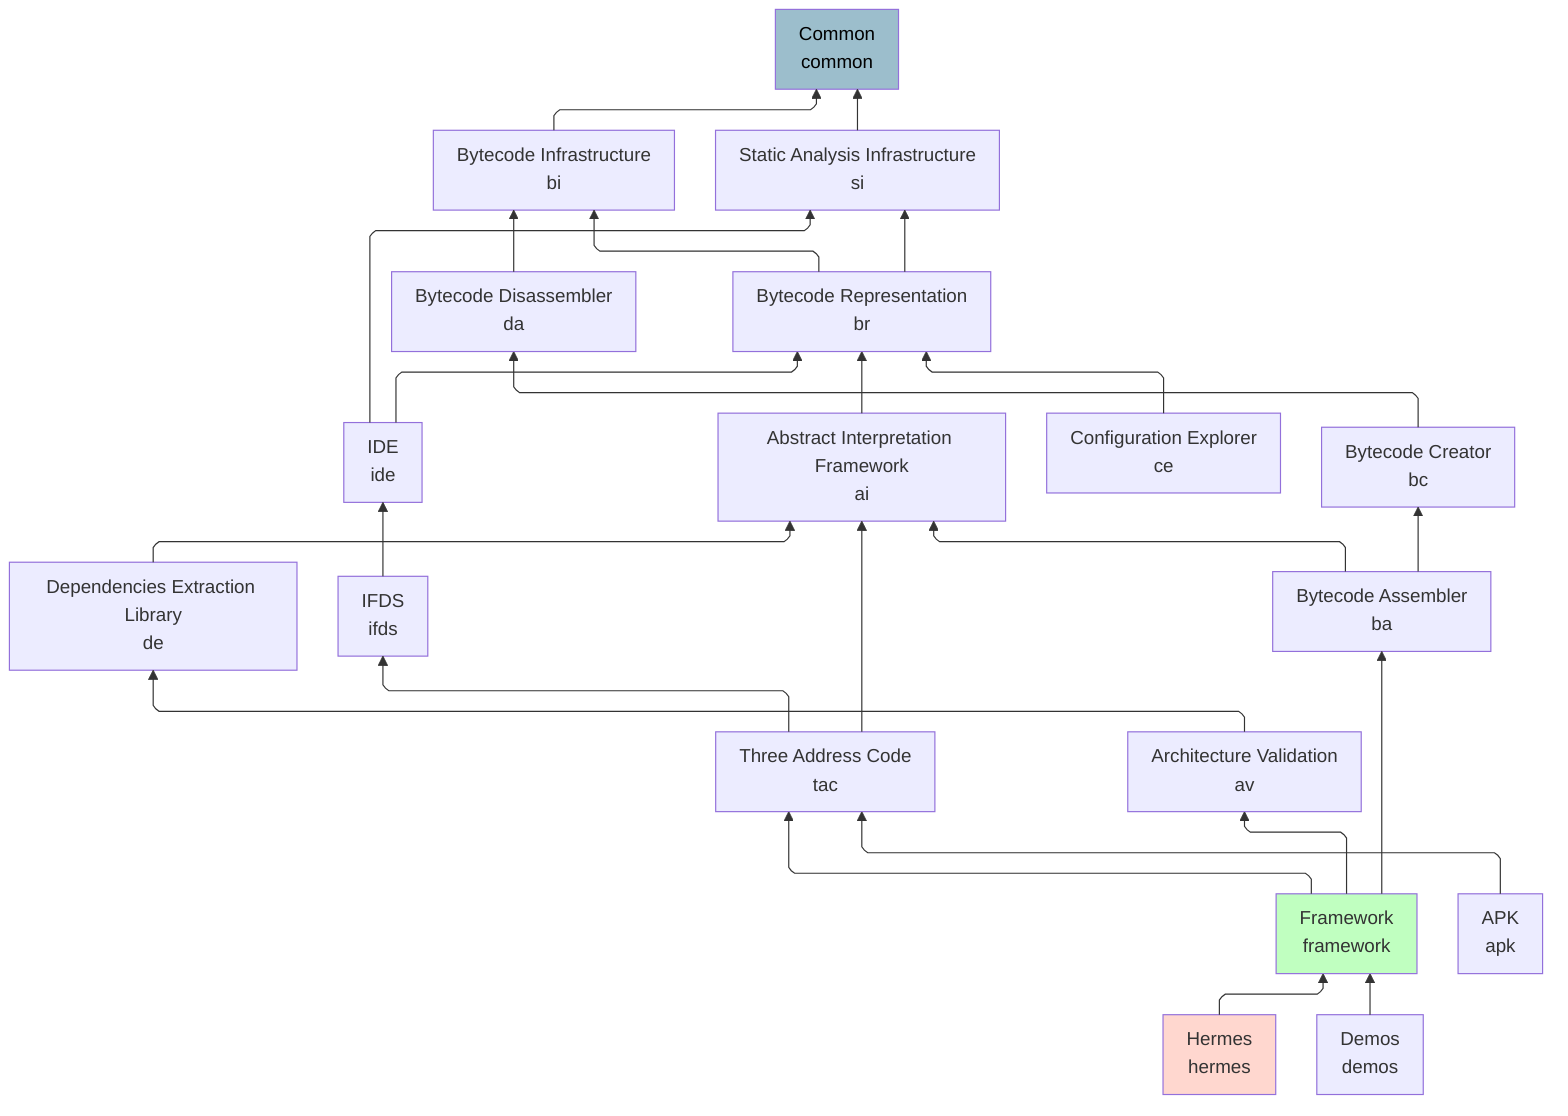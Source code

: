 %%{ init: { 'flowchart': { 'defaultRenderer': 'elk', 'curve': 'linear', 'padding': 10, 'wrappingWidth': 205 } } }%%
flowchart BT
    Framework[Framework<br>framework]
    ThreeAddressCode[Three Address Code<br>tac]
    APK[APK<br>apk]
    DependenciesExtractionLibrary[Dependencies Extraction Library<br>de]
    IDE[IDE<br>ide]
    BytecodeInfrastructure[Bytecode Infrastructure<br>bi]
    AbstractInterpretationFramework[Abstract Interpretation Framework<br>ai]
    Hermes[Hermes<br>hermes]
    ConfigurationExplorer[Configuration Explorer<br>ce]
    Common[Common<br>common]
    BytecodeDisassembler[Bytecode Disassembler<br>da]
    StaticAnalysisInfrastructure[Static Analysis Infrastructure<br>si]
    IFDS[IFDS<br>ifds]
    BytecodeRepresentation[Bytecode Representation<br>br]
    BytecodeAssembler[Bytecode Assembler<br>ba]
    ArchitectureValidation[Architecture Validation<br>av]
    Demos[Demos<br>demos]
    BytecodeCreator[Bytecode Creator<br>bc]

    style Common fill:#9cbecc,color:black
    style Framework fill:#c0ffc0
    style Hermes fill:#ffd7cf

    Framework --> BytecodeAssembler
    Framework --> ArchitectureValidation
    Framework --> ThreeAddressCode
    ThreeAddressCode --> AbstractInterpretationFramework
    ThreeAddressCode --> IFDS
    APK --> ThreeAddressCode
    DependenciesExtractionLibrary --> AbstractInterpretationFramework
    IDE --> StaticAnalysisInfrastructure
    IDE --> BytecodeRepresentation
    BytecodeInfrastructure --> Common
    AbstractInterpretationFramework --> BytecodeRepresentation
    Hermes --> Framework
    ConfigurationExplorer --> BytecodeRepresentation
    BytecodeDisassembler --> BytecodeInfrastructure
    StaticAnalysisInfrastructure --> Common
    IFDS --> IDE
    BytecodeRepresentation --> StaticAnalysisInfrastructure
    BytecodeRepresentation --> BytecodeInfrastructure
    BytecodeAssembler --> BytecodeCreator
    BytecodeAssembler --> AbstractInterpretationFramework
    ArchitectureValidation --> DependenciesExtractionLibrary
    Demos --> Framework
    BytecodeCreator --> BytecodeDisassembler